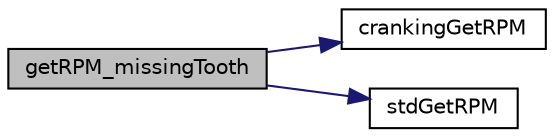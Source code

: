 digraph "getRPM_missingTooth"
{
 // LATEX_PDF_SIZE
  edge [fontname="Helvetica",fontsize="10",labelfontname="Helvetica",labelfontsize="10"];
  node [fontname="Helvetica",fontsize="10",shape=record];
  rankdir="LR";
  Node62 [label="getRPM_missingTooth",height=0.2,width=0.4,color="black", fillcolor="grey75", style="filled", fontcolor="black",tooltip=" "];
  Node62 -> Node63 [color="midnightblue",fontsize="10",style="solid",fontname="Helvetica"];
  Node63 [label="crankingGetRPM",height=0.2,width=0.4,color="black", fillcolor="white", style="filled",URL="$decoders_8ino.html#a52c2d1d162956e7affceada050de88cd",tooltip=" "];
  Node62 -> Node64 [color="midnightblue",fontsize="10",style="solid",fontname="Helvetica"];
  Node64 [label="stdGetRPM",height=0.2,width=0.4,color="black", fillcolor="white", style="filled",URL="$decoders_8ino.html#a68415dc74fbfa8e4e43e4249cc988e81",tooltip=" "];
}
